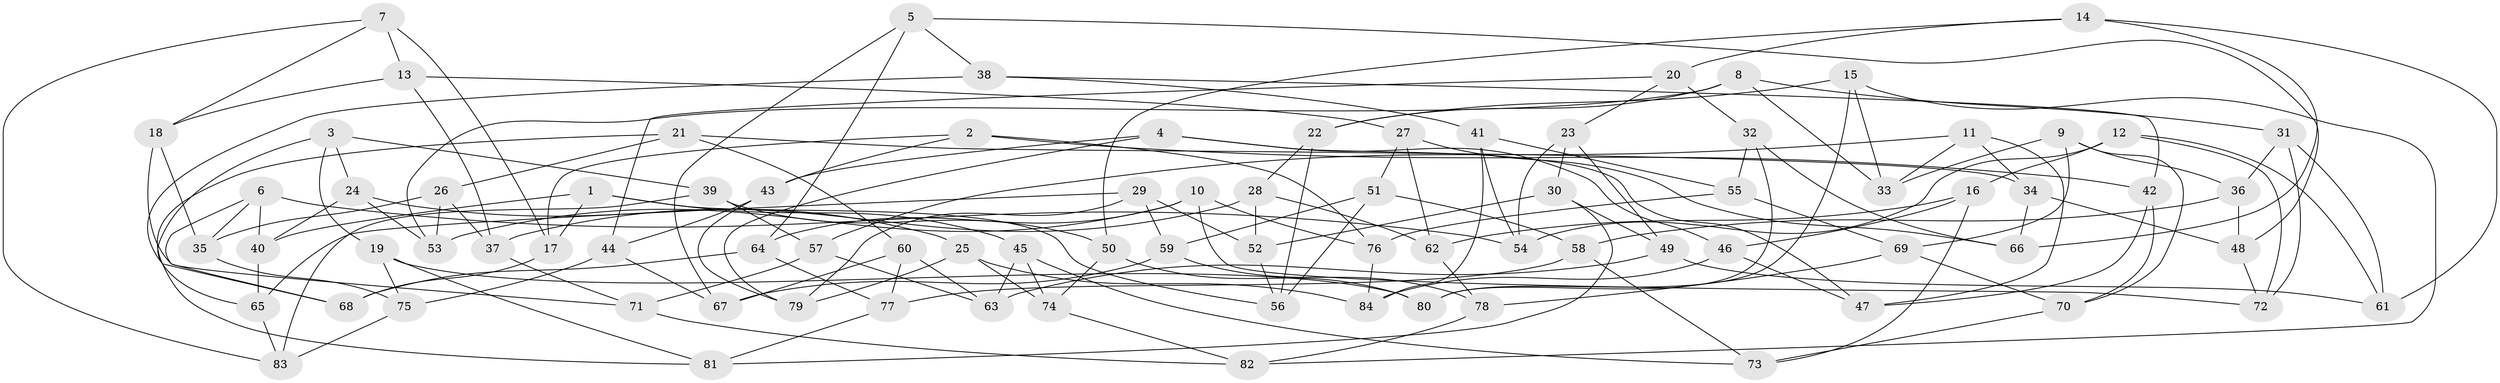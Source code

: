 // Generated by graph-tools (version 1.1) at 2025/37/03/09/25 02:37:53]
// undirected, 84 vertices, 168 edges
graph export_dot {
graph [start="1"]
  node [color=gray90,style=filled];
  1;
  2;
  3;
  4;
  5;
  6;
  7;
  8;
  9;
  10;
  11;
  12;
  13;
  14;
  15;
  16;
  17;
  18;
  19;
  20;
  21;
  22;
  23;
  24;
  25;
  26;
  27;
  28;
  29;
  30;
  31;
  32;
  33;
  34;
  35;
  36;
  37;
  38;
  39;
  40;
  41;
  42;
  43;
  44;
  45;
  46;
  47;
  48;
  49;
  50;
  51;
  52;
  53;
  54;
  55;
  56;
  57;
  58;
  59;
  60;
  61;
  62;
  63;
  64;
  65;
  66;
  67;
  68;
  69;
  70;
  71;
  72;
  73;
  74;
  75;
  76;
  77;
  78;
  79;
  80;
  81;
  82;
  83;
  84;
  1 -- 45;
  1 -- 56;
  1 -- 40;
  1 -- 17;
  2 -- 17;
  2 -- 43;
  2 -- 76;
  2 -- 42;
  3 -- 65;
  3 -- 19;
  3 -- 24;
  3 -- 39;
  4 -- 43;
  4 -- 47;
  4 -- 46;
  4 -- 79;
  5 -- 48;
  5 -- 67;
  5 -- 38;
  5 -- 64;
  6 -- 35;
  6 -- 40;
  6 -- 54;
  6 -- 68;
  7 -- 17;
  7 -- 13;
  7 -- 83;
  7 -- 18;
  8 -- 31;
  8 -- 22;
  8 -- 53;
  8 -- 33;
  9 -- 69;
  9 -- 33;
  9 -- 70;
  9 -- 36;
  10 -- 53;
  10 -- 76;
  10 -- 64;
  10 -- 72;
  11 -- 47;
  11 -- 57;
  11 -- 34;
  11 -- 33;
  12 -- 72;
  12 -- 54;
  12 -- 61;
  12 -- 16;
  13 -- 18;
  13 -- 27;
  13 -- 37;
  14 -- 50;
  14 -- 20;
  14 -- 66;
  14 -- 61;
  15 -- 22;
  15 -- 80;
  15 -- 82;
  15 -- 33;
  16 -- 73;
  16 -- 62;
  16 -- 46;
  17 -- 68;
  18 -- 35;
  18 -- 71;
  19 -- 81;
  19 -- 75;
  19 -- 80;
  20 -- 44;
  20 -- 32;
  20 -- 23;
  21 -- 26;
  21 -- 60;
  21 -- 81;
  21 -- 34;
  22 -- 56;
  22 -- 28;
  23 -- 54;
  23 -- 30;
  23 -- 49;
  24 -- 40;
  24 -- 25;
  24 -- 53;
  25 -- 79;
  25 -- 74;
  25 -- 84;
  26 -- 35;
  26 -- 37;
  26 -- 53;
  27 -- 66;
  27 -- 62;
  27 -- 51;
  28 -- 52;
  28 -- 62;
  28 -- 37;
  29 -- 59;
  29 -- 79;
  29 -- 65;
  29 -- 52;
  30 -- 52;
  30 -- 49;
  30 -- 81;
  31 -- 72;
  31 -- 36;
  31 -- 61;
  32 -- 55;
  32 -- 80;
  32 -- 66;
  34 -- 48;
  34 -- 66;
  35 -- 75;
  36 -- 58;
  36 -- 48;
  37 -- 71;
  38 -- 41;
  38 -- 42;
  38 -- 68;
  39 -- 83;
  39 -- 57;
  39 -- 50;
  40 -- 65;
  41 -- 84;
  41 -- 55;
  41 -- 54;
  42 -- 47;
  42 -- 70;
  43 -- 44;
  43 -- 79;
  44 -- 75;
  44 -- 67;
  45 -- 74;
  45 -- 63;
  45 -- 73;
  46 -- 84;
  46 -- 47;
  48 -- 72;
  49 -- 61;
  49 -- 63;
  50 -- 80;
  50 -- 74;
  51 -- 56;
  51 -- 59;
  51 -- 58;
  52 -- 56;
  55 -- 69;
  55 -- 76;
  57 -- 63;
  57 -- 71;
  58 -- 73;
  58 -- 77;
  59 -- 78;
  59 -- 67;
  60 -- 67;
  60 -- 63;
  60 -- 77;
  62 -- 78;
  64 -- 68;
  64 -- 77;
  65 -- 83;
  69 -- 70;
  69 -- 78;
  70 -- 73;
  71 -- 82;
  74 -- 82;
  75 -- 83;
  76 -- 84;
  77 -- 81;
  78 -- 82;
}
